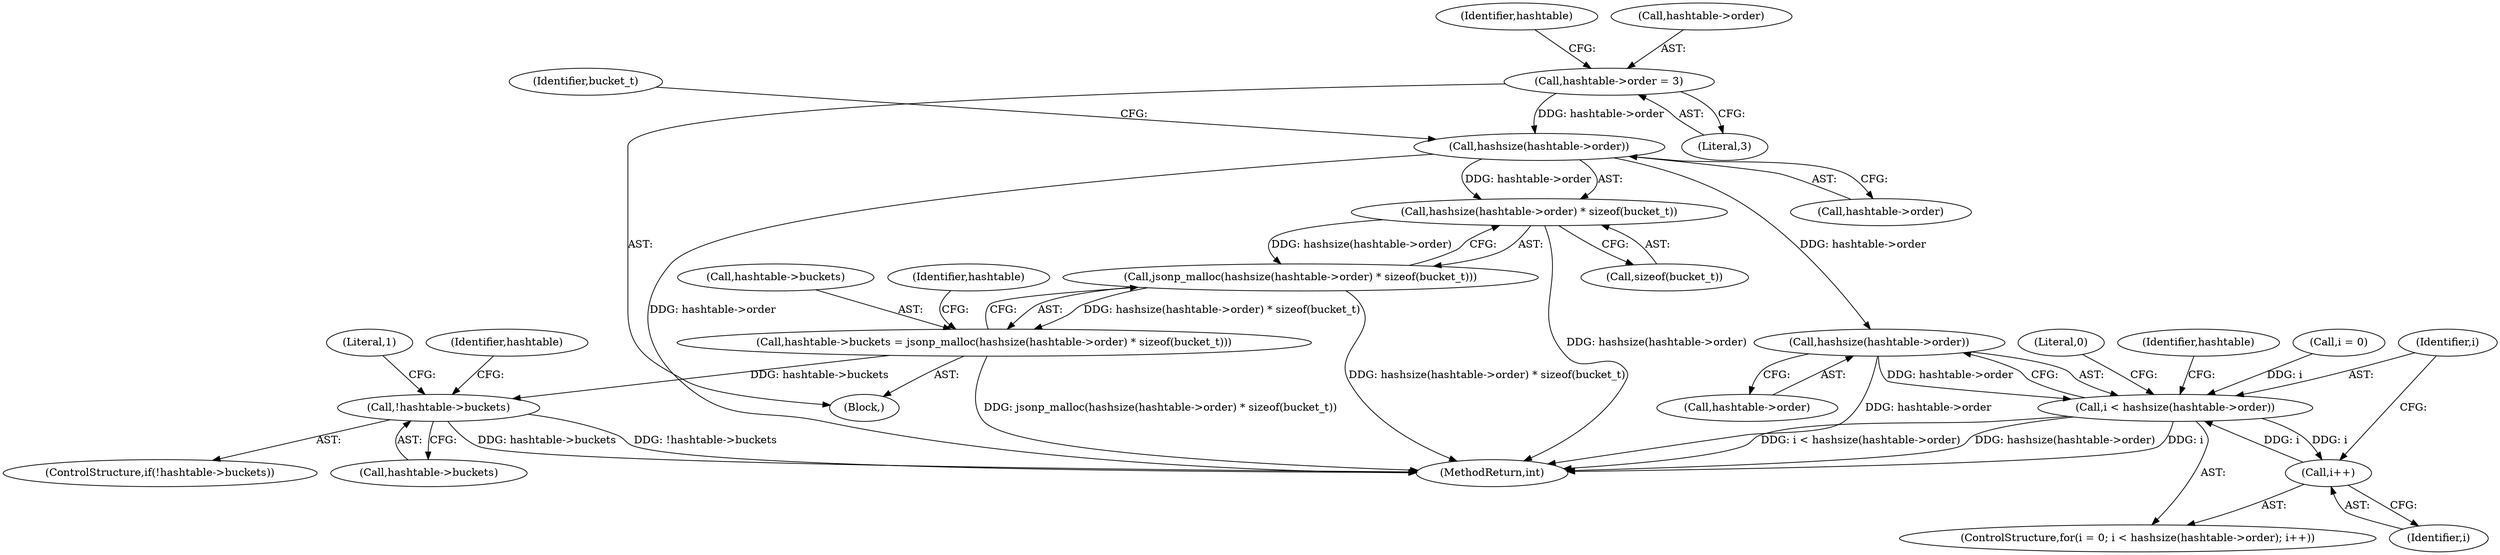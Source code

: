 digraph "0_jansson_8f80c2d83808150724d31793e6ade92749b1faa4_4@pointer" {
"1000109" [label="(Call,hashtable->order = 3)"];
"1000120" [label="(Call,hashsize(hashtable->order))"];
"1000119" [label="(Call,hashsize(hashtable->order) * sizeof(bucket_t))"];
"1000118" [label="(Call,jsonp_malloc(hashsize(hashtable->order) * sizeof(bucket_t)))"];
"1000114" [label="(Call,hashtable->buckets = jsonp_malloc(hashsize(hashtable->order) * sizeof(bucket_t)))"];
"1000127" [label="(Call,!hashtable->buckets)"];
"1000145" [label="(Call,hashsize(hashtable->order))"];
"1000143" [label="(Call,i < hashsize(hashtable->order))"];
"1000149" [label="(Call,i++)"];
"1000113" [label="(Literal,3)"];
"1000146" [label="(Call,hashtable->order)"];
"1000145" [label="(Call,hashsize(hashtable->order))"];
"1000140" [label="(Call,i = 0)"];
"1000115" [label="(Call,hashtable->buckets)"];
"1000119" [label="(Call,hashsize(hashtable->order) * sizeof(bucket_t))"];
"1000137" [label="(Identifier,hashtable)"];
"1000150" [label="(Identifier,i)"];
"1000144" [label="(Identifier,i)"];
"1000124" [label="(Call,sizeof(bucket_t))"];
"1000143" [label="(Call,i < hashsize(hashtable->order))"];
"1000114" [label="(Call,hashtable->buckets = jsonp_malloc(hashsize(hashtable->order) * sizeof(bucket_t)))"];
"1000126" [label="(ControlStructure,if(!hashtable->buckets))"];
"1000116" [label="(Identifier,hashtable)"];
"1000127" [label="(Call,!hashtable->buckets)"];
"1000125" [label="(Identifier,bucket_t)"];
"1000174" [label="(MethodReturn,int)"];
"1000109" [label="(Call,hashtable->order = 3)"];
"1000128" [label="(Call,hashtable->buckets)"];
"1000139" [label="(ControlStructure,for(i = 0; i < hashsize(hashtable->order); i++))"];
"1000120" [label="(Call,hashsize(hashtable->order))"];
"1000173" [label="(Literal,0)"];
"1000156" [label="(Identifier,hashtable)"];
"1000149" [label="(Call,i++)"];
"1000110" [label="(Call,hashtable->order)"];
"1000129" [label="(Identifier,hashtable)"];
"1000133" [label="(Literal,1)"];
"1000118" [label="(Call,jsonp_malloc(hashsize(hashtable->order) * sizeof(bucket_t)))"];
"1000121" [label="(Call,hashtable->order)"];
"1000102" [label="(Block,)"];
"1000109" -> "1000102"  [label="AST: "];
"1000109" -> "1000113"  [label="CFG: "];
"1000110" -> "1000109"  [label="AST: "];
"1000113" -> "1000109"  [label="AST: "];
"1000116" -> "1000109"  [label="CFG: "];
"1000109" -> "1000120"  [label="DDG: hashtable->order"];
"1000120" -> "1000119"  [label="AST: "];
"1000120" -> "1000121"  [label="CFG: "];
"1000121" -> "1000120"  [label="AST: "];
"1000125" -> "1000120"  [label="CFG: "];
"1000120" -> "1000174"  [label="DDG: hashtable->order"];
"1000120" -> "1000119"  [label="DDG: hashtable->order"];
"1000120" -> "1000145"  [label="DDG: hashtable->order"];
"1000119" -> "1000118"  [label="AST: "];
"1000119" -> "1000124"  [label="CFG: "];
"1000124" -> "1000119"  [label="AST: "];
"1000118" -> "1000119"  [label="CFG: "];
"1000119" -> "1000174"  [label="DDG: hashsize(hashtable->order)"];
"1000119" -> "1000118"  [label="DDG: hashsize(hashtable->order)"];
"1000118" -> "1000114"  [label="AST: "];
"1000114" -> "1000118"  [label="CFG: "];
"1000118" -> "1000174"  [label="DDG: hashsize(hashtable->order) * sizeof(bucket_t)"];
"1000118" -> "1000114"  [label="DDG: hashsize(hashtable->order) * sizeof(bucket_t)"];
"1000114" -> "1000102"  [label="AST: "];
"1000115" -> "1000114"  [label="AST: "];
"1000129" -> "1000114"  [label="CFG: "];
"1000114" -> "1000174"  [label="DDG: jsonp_malloc(hashsize(hashtable->order) * sizeof(bucket_t))"];
"1000114" -> "1000127"  [label="DDG: hashtable->buckets"];
"1000127" -> "1000126"  [label="AST: "];
"1000127" -> "1000128"  [label="CFG: "];
"1000128" -> "1000127"  [label="AST: "];
"1000133" -> "1000127"  [label="CFG: "];
"1000137" -> "1000127"  [label="CFG: "];
"1000127" -> "1000174"  [label="DDG: hashtable->buckets"];
"1000127" -> "1000174"  [label="DDG: !hashtable->buckets"];
"1000145" -> "1000143"  [label="AST: "];
"1000145" -> "1000146"  [label="CFG: "];
"1000146" -> "1000145"  [label="AST: "];
"1000143" -> "1000145"  [label="CFG: "];
"1000145" -> "1000174"  [label="DDG: hashtable->order"];
"1000145" -> "1000143"  [label="DDG: hashtable->order"];
"1000143" -> "1000139"  [label="AST: "];
"1000144" -> "1000143"  [label="AST: "];
"1000156" -> "1000143"  [label="CFG: "];
"1000173" -> "1000143"  [label="CFG: "];
"1000143" -> "1000174"  [label="DDG: i"];
"1000143" -> "1000174"  [label="DDG: i < hashsize(hashtable->order)"];
"1000143" -> "1000174"  [label="DDG: hashsize(hashtable->order)"];
"1000140" -> "1000143"  [label="DDG: i"];
"1000149" -> "1000143"  [label="DDG: i"];
"1000143" -> "1000149"  [label="DDG: i"];
"1000149" -> "1000139"  [label="AST: "];
"1000149" -> "1000150"  [label="CFG: "];
"1000150" -> "1000149"  [label="AST: "];
"1000144" -> "1000149"  [label="CFG: "];
}
